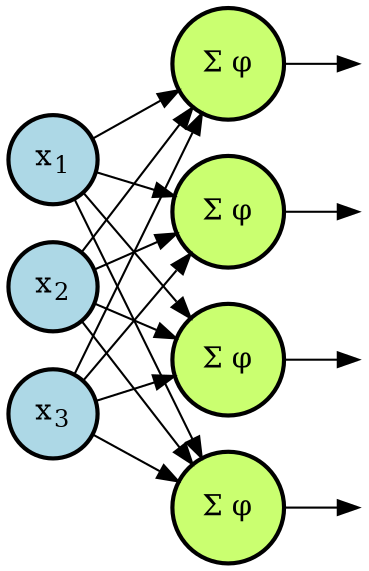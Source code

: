 digraph neural_network {
    graph [dpi=300]
    rankdir=LR; // Left to right layout
    splines=false
    
    input1 [label=<x<sub>1</sub>>, shape="circle", penwidth=2, style="filled", fillcolor="lightblue"]
    input2 [label=<x<sub>2</sub>>, shape="circle", penwidth=2, style="filled", fillcolor="lightblue"]
    input3 [label=<x<sub>3</sub>>, shape="circle", penwidth=2, style="filled", fillcolor="lightblue"]
    
    output1 [label="Σ φ", shape="circle", penwidth=2, style="filled", fillcolor="darkolivegreen1"]
    output2 [label="Σ φ", shape="circle", penwidth=2, style="filled", fillcolor="darkolivegreen1"]
    output3 [label="Σ φ", shape="circle", penwidth=2, style="filled", fillcolor="darkolivegreen1"]
    output4 [label="Σ φ", shape="circle", penwidth=2, style="filled", fillcolor="darkolivegreen1"]

    buffer1 [label="", shape="plaintext", width=0]    
    buffer2 [label="", shape="plaintext", width=0]
    buffer3 [label="", shape="plaintext", width=0]
    buffer4 [label="", shape="plaintext", width=0]

    input1 -> output1
    input2 -> output1
    input3 -> output1
    input2 -> output2
    input3 -> output2
    input1 -> output2
    input1 -> output3
    input2 -> output3
    input3 -> output3
    input1 -> output4
    input2 -> output4
    input3 -> output4

    output1 -> buffer1 [minlen=.1]
    output2 -> buffer2 [minlen=.1]
    output3 -> buffer3 [minlen=.1]
    output4 -> buffer4 [minlen=.1]
}
